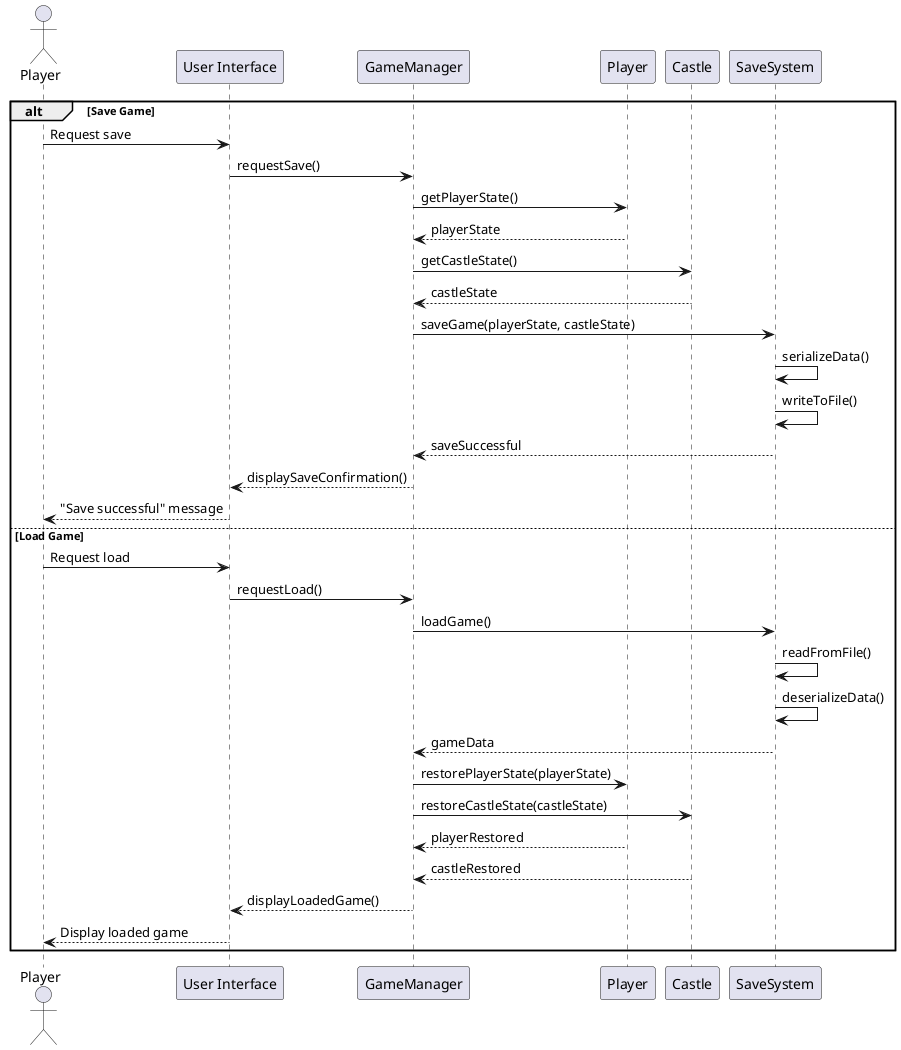 @startuml
actor Player
participant "User Interface" as UI
participant GameManager as GM
participant Player as P
participant Castle as C
participant SaveSystem as S

alt Save Game
    Player -> UI: Request save
    UI -> GM: requestSave()
    GM -> P: getPlayerState()
    P --> GM: playerState
    GM -> C: getCastleState()
    C --> GM: castleState
    GM -> S: saveGame(playerState, castleState)
    S -> S: serializeData()
    S -> S: writeToFile()
    S --> GM: saveSuccessful
    GM --> UI: displaySaveConfirmation()
    UI --> Player: "Save successful" message
else Load Game
    Player -> UI: Request load
    UI -> GM: requestLoad()
    GM -> S: loadGame()
    S -> S: readFromFile()
    S -> S: deserializeData()
    S --> GM: gameData
    GM -> P: restorePlayerState(playerState)
    GM -> C: restoreCastleState(castleState)
    P --> GM: playerRestored
    C --> GM: castleRestored
    GM --> UI: displayLoadedGame()
    UI --> Player: Display loaded game
end
@enduml

